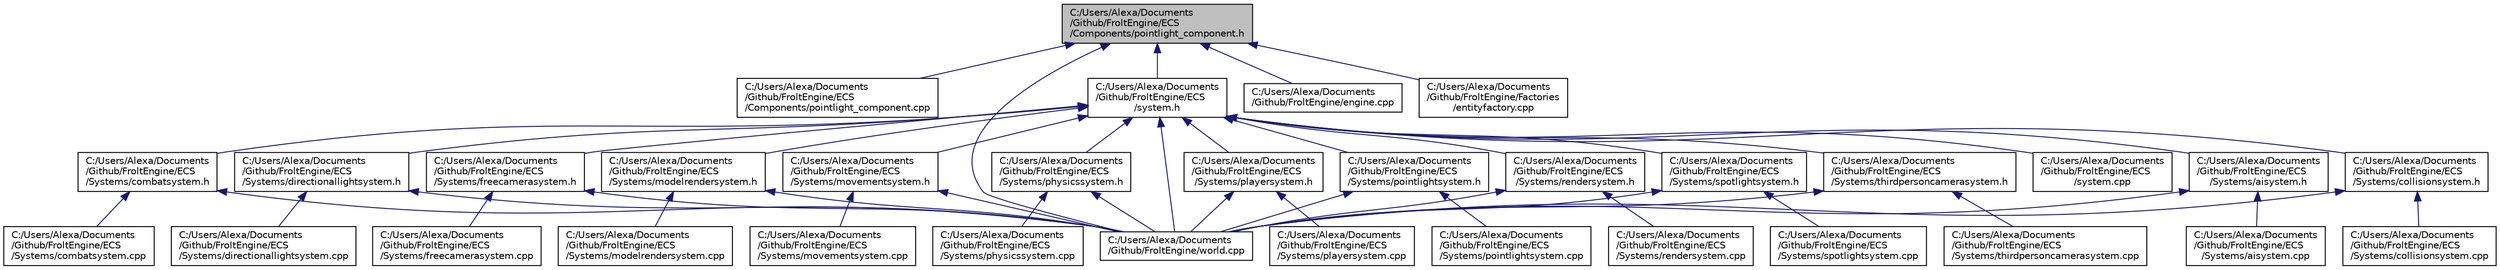 digraph "C:/Users/Alexa/Documents/Github/FroltEngine/ECS/Components/pointlight_component.h"
{
  edge [fontname="Helvetica",fontsize="10",labelfontname="Helvetica",labelfontsize="10"];
  node [fontname="Helvetica",fontsize="10",shape=record];
  Node24 [label="C:/Users/Alexa/Documents\l/Github/FroltEngine/ECS\l/Components/pointlight_component.h",height=0.2,width=0.4,color="black", fillcolor="grey75", style="filled", fontcolor="black"];
  Node24 -> Node25 [dir="back",color="midnightblue",fontsize="10",style="solid",fontname="Helvetica"];
  Node25 [label="C:/Users/Alexa/Documents\l/Github/FroltEngine/ECS\l/Components/pointlight_component.cpp",height=0.2,width=0.4,color="black", fillcolor="white", style="filled",URL="$pointlight__component_8cpp.html"];
  Node24 -> Node26 [dir="back",color="midnightblue",fontsize="10",style="solid",fontname="Helvetica"];
  Node26 [label="C:/Users/Alexa/Documents\l/Github/FroltEngine/ECS\l/system.h",height=0.2,width=0.4,color="black", fillcolor="white", style="filled",URL="$system_8h.html"];
  Node26 -> Node27 [dir="back",color="midnightblue",fontsize="10",style="solid",fontname="Helvetica"];
  Node27 [label="C:/Users/Alexa/Documents\l/Github/FroltEngine/ECS\l/system.cpp",height=0.2,width=0.4,color="black", fillcolor="white", style="filled",URL="$system_8cpp.html"];
  Node26 -> Node28 [dir="back",color="midnightblue",fontsize="10",style="solid",fontname="Helvetica"];
  Node28 [label="C:/Users/Alexa/Documents\l/Github/FroltEngine/ECS\l/Systems/aisystem.h",height=0.2,width=0.4,color="black", fillcolor="white", style="filled",URL="$aisystem_8h.html"];
  Node28 -> Node29 [dir="back",color="midnightblue",fontsize="10",style="solid",fontname="Helvetica"];
  Node29 [label="C:/Users/Alexa/Documents\l/Github/FroltEngine/ECS\l/Systems/aisystem.cpp",height=0.2,width=0.4,color="black", fillcolor="white", style="filled",URL="$aisystem_8cpp.html"];
  Node28 -> Node30 [dir="back",color="midnightblue",fontsize="10",style="solid",fontname="Helvetica"];
  Node30 [label="C:/Users/Alexa/Documents\l/Github/FroltEngine/world.cpp",height=0.2,width=0.4,color="black", fillcolor="white", style="filled",URL="$world_8cpp.html"];
  Node26 -> Node31 [dir="back",color="midnightblue",fontsize="10",style="solid",fontname="Helvetica"];
  Node31 [label="C:/Users/Alexa/Documents\l/Github/FroltEngine/ECS\l/Systems/collisionsystem.h",height=0.2,width=0.4,color="black", fillcolor="white", style="filled",URL="$collisionsystem_8h.html"];
  Node31 -> Node32 [dir="back",color="midnightblue",fontsize="10",style="solid",fontname="Helvetica"];
  Node32 [label="C:/Users/Alexa/Documents\l/Github/FroltEngine/ECS\l/Systems/collisionsystem.cpp",height=0.2,width=0.4,color="black", fillcolor="white", style="filled",URL="$collisionsystem_8cpp.html"];
  Node31 -> Node30 [dir="back",color="midnightblue",fontsize="10",style="solid",fontname="Helvetica"];
  Node26 -> Node33 [dir="back",color="midnightblue",fontsize="10",style="solid",fontname="Helvetica"];
  Node33 [label="C:/Users/Alexa/Documents\l/Github/FroltEngine/ECS\l/Systems/combatsystem.h",height=0.2,width=0.4,color="black", fillcolor="white", style="filled",URL="$combatsystem_8h.html"];
  Node33 -> Node34 [dir="back",color="midnightblue",fontsize="10",style="solid",fontname="Helvetica"];
  Node34 [label="C:/Users/Alexa/Documents\l/Github/FroltEngine/ECS\l/Systems/combatsystem.cpp",height=0.2,width=0.4,color="black", fillcolor="white", style="filled",URL="$combatsystem_8cpp.html"];
  Node33 -> Node30 [dir="back",color="midnightblue",fontsize="10",style="solid",fontname="Helvetica"];
  Node26 -> Node35 [dir="back",color="midnightblue",fontsize="10",style="solid",fontname="Helvetica"];
  Node35 [label="C:/Users/Alexa/Documents\l/Github/FroltEngine/ECS\l/Systems/directionallightsystem.h",height=0.2,width=0.4,color="black", fillcolor="white", style="filled",URL="$directionallightsystem_8h.html"];
  Node35 -> Node36 [dir="back",color="midnightblue",fontsize="10",style="solid",fontname="Helvetica"];
  Node36 [label="C:/Users/Alexa/Documents\l/Github/FroltEngine/ECS\l/Systems/directionallightsystem.cpp",height=0.2,width=0.4,color="black", fillcolor="white", style="filled",URL="$directionallightsystem_8cpp.html"];
  Node35 -> Node30 [dir="back",color="midnightblue",fontsize="10",style="solid",fontname="Helvetica"];
  Node26 -> Node37 [dir="back",color="midnightblue",fontsize="10",style="solid",fontname="Helvetica"];
  Node37 [label="C:/Users/Alexa/Documents\l/Github/FroltEngine/ECS\l/Systems/freecamerasystem.h",height=0.2,width=0.4,color="black", fillcolor="white", style="filled",URL="$freecamerasystem_8h.html"];
  Node37 -> Node38 [dir="back",color="midnightblue",fontsize="10",style="solid",fontname="Helvetica"];
  Node38 [label="C:/Users/Alexa/Documents\l/Github/FroltEngine/ECS\l/Systems/freecamerasystem.cpp",height=0.2,width=0.4,color="black", fillcolor="white", style="filled",URL="$freecamerasystem_8cpp.html"];
  Node37 -> Node30 [dir="back",color="midnightblue",fontsize="10",style="solid",fontname="Helvetica"];
  Node26 -> Node39 [dir="back",color="midnightblue",fontsize="10",style="solid",fontname="Helvetica"];
  Node39 [label="C:/Users/Alexa/Documents\l/Github/FroltEngine/ECS\l/Systems/modelrendersystem.h",height=0.2,width=0.4,color="black", fillcolor="white", style="filled",URL="$modelrendersystem_8h.html"];
  Node39 -> Node40 [dir="back",color="midnightblue",fontsize="10",style="solid",fontname="Helvetica"];
  Node40 [label="C:/Users/Alexa/Documents\l/Github/FroltEngine/ECS\l/Systems/modelrendersystem.cpp",height=0.2,width=0.4,color="black", fillcolor="white", style="filled",URL="$modelrendersystem_8cpp.html"];
  Node39 -> Node30 [dir="back",color="midnightblue",fontsize="10",style="solid",fontname="Helvetica"];
  Node26 -> Node41 [dir="back",color="midnightblue",fontsize="10",style="solid",fontname="Helvetica"];
  Node41 [label="C:/Users/Alexa/Documents\l/Github/FroltEngine/ECS\l/Systems/movementsystem.h",height=0.2,width=0.4,color="black", fillcolor="white", style="filled",URL="$movementsystem_8h.html"];
  Node41 -> Node42 [dir="back",color="midnightblue",fontsize="10",style="solid",fontname="Helvetica"];
  Node42 [label="C:/Users/Alexa/Documents\l/Github/FroltEngine/ECS\l/Systems/movementsystem.cpp",height=0.2,width=0.4,color="black", fillcolor="white", style="filled",URL="$movementsystem_8cpp.html"];
  Node41 -> Node30 [dir="back",color="midnightblue",fontsize="10",style="solid",fontname="Helvetica"];
  Node26 -> Node43 [dir="back",color="midnightblue",fontsize="10",style="solid",fontname="Helvetica"];
  Node43 [label="C:/Users/Alexa/Documents\l/Github/FroltEngine/ECS\l/Systems/physicssystem.h",height=0.2,width=0.4,color="black", fillcolor="white", style="filled",URL="$physicssystem_8h.html"];
  Node43 -> Node44 [dir="back",color="midnightblue",fontsize="10",style="solid",fontname="Helvetica"];
  Node44 [label="C:/Users/Alexa/Documents\l/Github/FroltEngine/ECS\l/Systems/physicssystem.cpp",height=0.2,width=0.4,color="black", fillcolor="white", style="filled",URL="$physicssystem_8cpp.html"];
  Node43 -> Node30 [dir="back",color="midnightblue",fontsize="10",style="solid",fontname="Helvetica"];
  Node26 -> Node45 [dir="back",color="midnightblue",fontsize="10",style="solid",fontname="Helvetica"];
  Node45 [label="C:/Users/Alexa/Documents\l/Github/FroltEngine/ECS\l/Systems/playersystem.h",height=0.2,width=0.4,color="black", fillcolor="white", style="filled",URL="$playersystem_8h.html"];
  Node45 -> Node46 [dir="back",color="midnightblue",fontsize="10",style="solid",fontname="Helvetica"];
  Node46 [label="C:/Users/Alexa/Documents\l/Github/FroltEngine/ECS\l/Systems/playersystem.cpp",height=0.2,width=0.4,color="black", fillcolor="white", style="filled",URL="$playersystem_8cpp.html"];
  Node45 -> Node30 [dir="back",color="midnightblue",fontsize="10",style="solid",fontname="Helvetica"];
  Node26 -> Node47 [dir="back",color="midnightblue",fontsize="10",style="solid",fontname="Helvetica"];
  Node47 [label="C:/Users/Alexa/Documents\l/Github/FroltEngine/ECS\l/Systems/pointlightsystem.h",height=0.2,width=0.4,color="black", fillcolor="white", style="filled",URL="$pointlightsystem_8h.html"];
  Node47 -> Node48 [dir="back",color="midnightblue",fontsize="10",style="solid",fontname="Helvetica"];
  Node48 [label="C:/Users/Alexa/Documents\l/Github/FroltEngine/ECS\l/Systems/pointlightsystem.cpp",height=0.2,width=0.4,color="black", fillcolor="white", style="filled",URL="$pointlightsystem_8cpp.html"];
  Node47 -> Node30 [dir="back",color="midnightblue",fontsize="10",style="solid",fontname="Helvetica"];
  Node26 -> Node49 [dir="back",color="midnightblue",fontsize="10",style="solid",fontname="Helvetica"];
  Node49 [label="C:/Users/Alexa/Documents\l/Github/FroltEngine/ECS\l/Systems/rendersystem.h",height=0.2,width=0.4,color="black", fillcolor="white", style="filled",URL="$rendersystem_8h.html"];
  Node49 -> Node50 [dir="back",color="midnightblue",fontsize="10",style="solid",fontname="Helvetica"];
  Node50 [label="C:/Users/Alexa/Documents\l/Github/FroltEngine/ECS\l/Systems/rendersystem.cpp",height=0.2,width=0.4,color="black", fillcolor="white", style="filled",URL="$rendersystem_8cpp.html"];
  Node49 -> Node30 [dir="back",color="midnightblue",fontsize="10",style="solid",fontname="Helvetica"];
  Node26 -> Node51 [dir="back",color="midnightblue",fontsize="10",style="solid",fontname="Helvetica"];
  Node51 [label="C:/Users/Alexa/Documents\l/Github/FroltEngine/ECS\l/Systems/spotlightsystem.h",height=0.2,width=0.4,color="black", fillcolor="white", style="filled",URL="$spotlightsystem_8h.html"];
  Node51 -> Node52 [dir="back",color="midnightblue",fontsize="10",style="solid",fontname="Helvetica"];
  Node52 [label="C:/Users/Alexa/Documents\l/Github/FroltEngine/ECS\l/Systems/spotlightsystem.cpp",height=0.2,width=0.4,color="black", fillcolor="white", style="filled",URL="$spotlightsystem_8cpp.html"];
  Node51 -> Node30 [dir="back",color="midnightblue",fontsize="10",style="solid",fontname="Helvetica"];
  Node26 -> Node53 [dir="back",color="midnightblue",fontsize="10",style="solid",fontname="Helvetica"];
  Node53 [label="C:/Users/Alexa/Documents\l/Github/FroltEngine/ECS\l/Systems/thirdpersoncamerasystem.h",height=0.2,width=0.4,color="black", fillcolor="white", style="filled",URL="$thirdpersoncamerasystem_8h.html"];
  Node53 -> Node54 [dir="back",color="midnightblue",fontsize="10",style="solid",fontname="Helvetica"];
  Node54 [label="C:/Users/Alexa/Documents\l/Github/FroltEngine/ECS\l/Systems/thirdpersoncamerasystem.cpp",height=0.2,width=0.4,color="black", fillcolor="white", style="filled",URL="$thirdpersoncamerasystem_8cpp.html"];
  Node53 -> Node30 [dir="back",color="midnightblue",fontsize="10",style="solid",fontname="Helvetica"];
  Node26 -> Node30 [dir="back",color="midnightblue",fontsize="10",style="solid",fontname="Helvetica"];
  Node24 -> Node55 [dir="back",color="midnightblue",fontsize="10",style="solid",fontname="Helvetica"];
  Node55 [label="C:/Users/Alexa/Documents\l/Github/FroltEngine/engine.cpp",height=0.2,width=0.4,color="black", fillcolor="white", style="filled",URL="$engine_8cpp.html"];
  Node24 -> Node56 [dir="back",color="midnightblue",fontsize="10",style="solid",fontname="Helvetica"];
  Node56 [label="C:/Users/Alexa/Documents\l/Github/FroltEngine/Factories\l/entityfactory.cpp",height=0.2,width=0.4,color="black", fillcolor="white", style="filled",URL="$entityfactory_8cpp.html"];
  Node24 -> Node30 [dir="back",color="midnightblue",fontsize="10",style="solid",fontname="Helvetica"];
}
